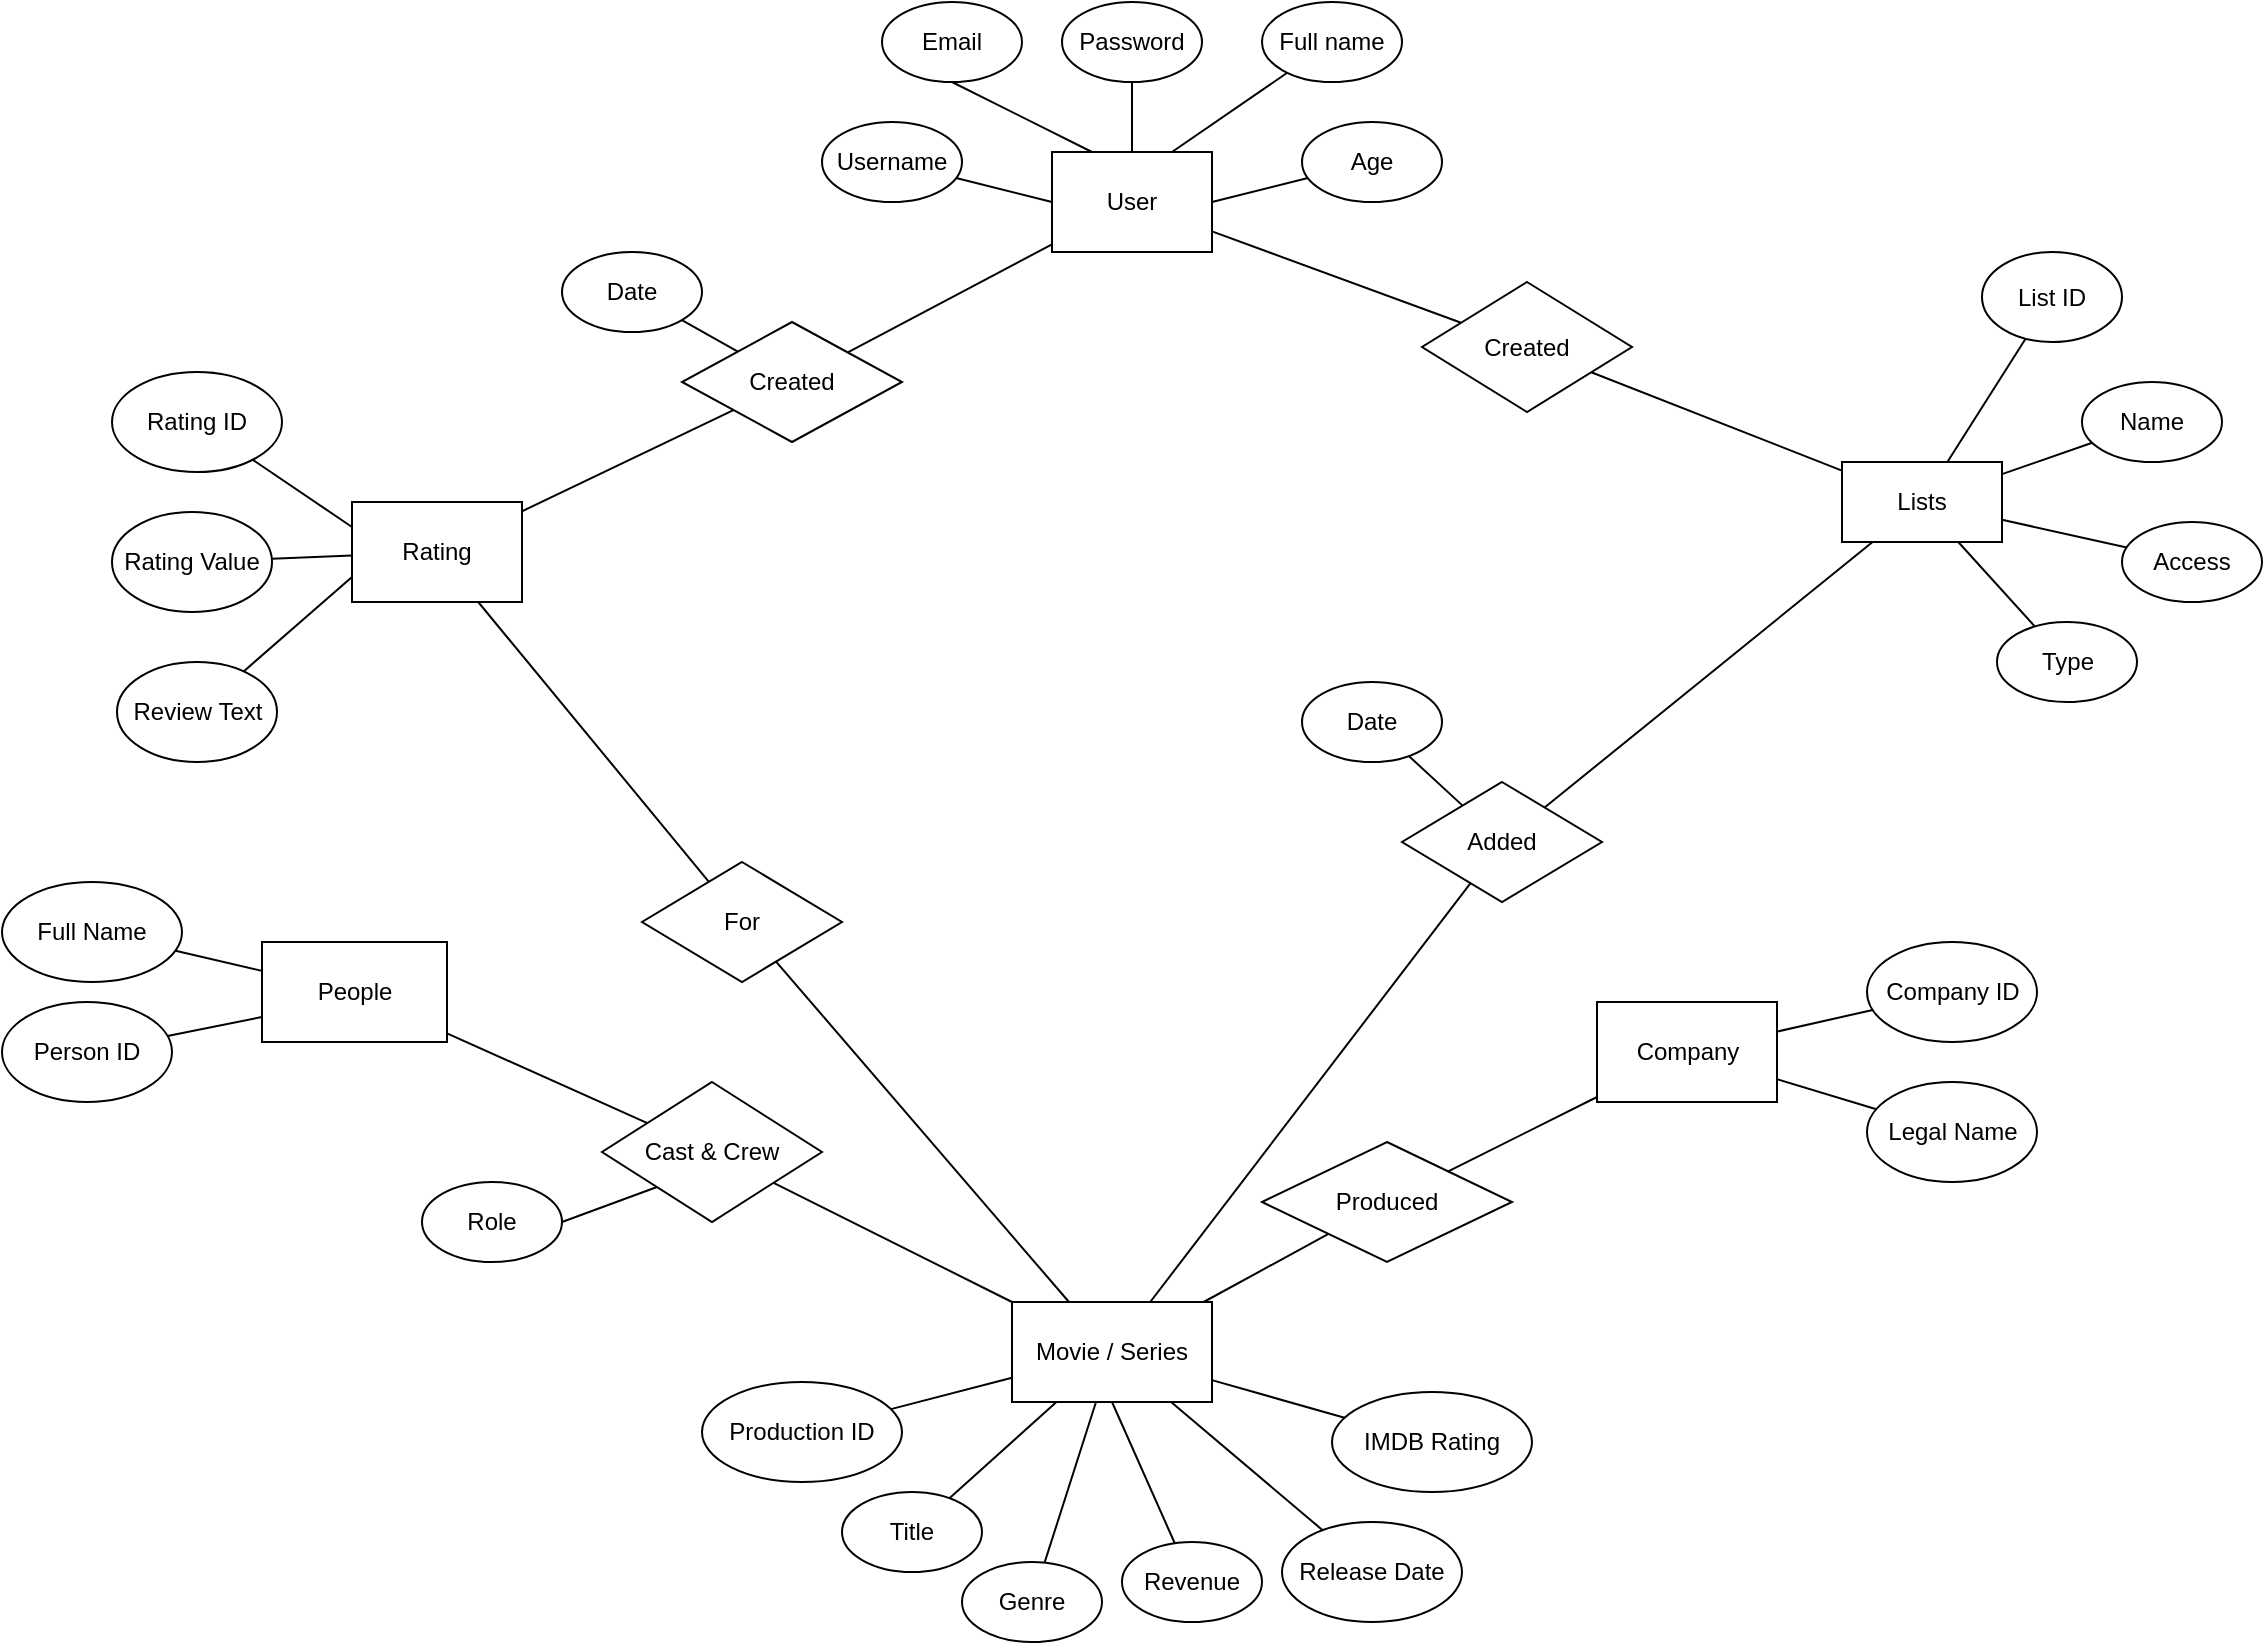 <mxfile version="26.0.5">
  <diagram name="Page-1" id="0yqOh3QDmOI4dV_MGvom">
    <mxGraphModel dx="1050" dy="569" grid="1" gridSize="10" guides="1" tooltips="1" connect="1" arrows="1" fold="1" page="1" pageScale="1" pageWidth="2339" pageHeight="3300" math="0" shadow="0">
      <root>
        <mxCell id="0" />
        <mxCell id="1" parent="0" />
        <mxCell id="63aWeEVfc-CjFOBOgRox-1" value="User" style="rounded=0;whiteSpace=wrap;html=1;" parent="1" vertex="1">
          <mxGeometry x="925" y="125" width="80" height="50" as="geometry" />
        </mxCell>
        <mxCell id="63aWeEVfc-CjFOBOgRox-2" value="Email" style="ellipse;whiteSpace=wrap;html=1;" parent="1" vertex="1">
          <mxGeometry x="840" y="50" width="70" height="40" as="geometry" />
        </mxCell>
        <mxCell id="63aWeEVfc-CjFOBOgRox-3" value="Username" style="ellipse;whiteSpace=wrap;html=1;" parent="1" vertex="1">
          <mxGeometry x="810" y="110" width="70" height="40" as="geometry" />
        </mxCell>
        <mxCell id="63aWeEVfc-CjFOBOgRox-4" value="Password" style="ellipse;whiteSpace=wrap;html=1;" parent="1" vertex="1">
          <mxGeometry x="930" y="50" width="70" height="40" as="geometry" />
        </mxCell>
        <mxCell id="63aWeEVfc-CjFOBOgRox-5" value="Age" style="ellipse;whiteSpace=wrap;html=1;" parent="1" vertex="1">
          <mxGeometry x="1050" y="110" width="70" height="40" as="geometry" />
        </mxCell>
        <mxCell id="63aWeEVfc-CjFOBOgRox-6" value="Full name" style="ellipse;whiteSpace=wrap;html=1;" parent="1" vertex="1">
          <mxGeometry x="1030" y="50" width="70" height="40" as="geometry" />
        </mxCell>
        <mxCell id="63aWeEVfc-CjFOBOgRox-8" style="edgeStyle=none;curved=1;rounded=0;orthogonalLoop=1;jettySize=auto;html=1;exitX=0;exitY=0.5;exitDx=0;exitDy=0;fontSize=12;startSize=8;endSize=8;" parent="1" source="63aWeEVfc-CjFOBOgRox-2" target="63aWeEVfc-CjFOBOgRox-2" edge="1">
          <mxGeometry relative="1" as="geometry" />
        </mxCell>
        <mxCell id="63aWeEVfc-CjFOBOgRox-14" value="" style="endArrow=none;html=1;rounded=0;fontSize=12;startSize=8;endSize=8;curved=1;entryX=0.5;entryY=0;entryDx=0;entryDy=0;" parent="1" source="63aWeEVfc-CjFOBOgRox-4" target="63aWeEVfc-CjFOBOgRox-1" edge="1">
          <mxGeometry width="50" height="50" relative="1" as="geometry">
            <mxPoint x="100" y="170" as="sourcePoint" />
            <mxPoint x="300" y="300" as="targetPoint" />
          </mxGeometry>
        </mxCell>
        <mxCell id="63aWeEVfc-CjFOBOgRox-15" value="" style="endArrow=none;html=1;rounded=0;fontSize=12;startSize=8;endSize=8;curved=1;entryX=0.5;entryY=1;entryDx=0;entryDy=0;exitX=0.25;exitY=0;exitDx=0;exitDy=0;" parent="1" source="63aWeEVfc-CjFOBOgRox-1" target="63aWeEVfc-CjFOBOgRox-2" edge="1">
          <mxGeometry width="50" height="50" relative="1" as="geometry">
            <mxPoint x="250" y="350" as="sourcePoint" />
            <mxPoint x="300" y="300" as="targetPoint" />
          </mxGeometry>
        </mxCell>
        <mxCell id="63aWeEVfc-CjFOBOgRox-16" style="edgeStyle=none;curved=1;rounded=0;orthogonalLoop=1;jettySize=auto;html=1;exitX=0.5;exitY=1;exitDx=0;exitDy=0;fontSize=12;startSize=8;endSize=8;" parent="1" source="63aWeEVfc-CjFOBOgRox-2" target="63aWeEVfc-CjFOBOgRox-2" edge="1">
          <mxGeometry relative="1" as="geometry" />
        </mxCell>
        <mxCell id="63aWeEVfc-CjFOBOgRox-17" value="" style="endArrow=none;html=1;rounded=0;fontSize=12;startSize=8;endSize=8;curved=1;exitX=0;exitY=0.5;exitDx=0;exitDy=0;" parent="1" source="63aWeEVfc-CjFOBOgRox-1" target="63aWeEVfc-CjFOBOgRox-3" edge="1">
          <mxGeometry width="50" height="50" relative="1" as="geometry">
            <mxPoint x="60" y="230" as="sourcePoint" />
            <mxPoint x="110" y="180" as="targetPoint" />
          </mxGeometry>
        </mxCell>
        <mxCell id="63aWeEVfc-CjFOBOgRox-18" value="" style="endArrow=none;html=1;rounded=0;fontSize=12;startSize=8;endSize=8;curved=1;exitX=1;exitY=0.5;exitDx=0;exitDy=0;" parent="1" source="63aWeEVfc-CjFOBOgRox-1" target="63aWeEVfc-CjFOBOgRox-5" edge="1">
          <mxGeometry width="50" height="50" relative="1" as="geometry">
            <mxPoint x="170" y="250" as="sourcePoint" />
            <mxPoint x="220" y="200" as="targetPoint" />
          </mxGeometry>
        </mxCell>
        <mxCell id="63aWeEVfc-CjFOBOgRox-19" value="" style="endArrow=none;html=1;rounded=0;fontSize=12;startSize=8;endSize=8;curved=1;exitX=0.75;exitY=0;exitDx=0;exitDy=0;" parent="1" source="63aWeEVfc-CjFOBOgRox-1" target="63aWeEVfc-CjFOBOgRox-6" edge="1">
          <mxGeometry width="50" height="50" relative="1" as="geometry">
            <mxPoint x="200" y="210" as="sourcePoint" />
            <mxPoint x="250" y="160" as="targetPoint" />
          </mxGeometry>
        </mxCell>
        <mxCell id="63aWeEVfc-CjFOBOgRox-22" value="Rating" style="rounded=0;whiteSpace=wrap;html=1;" parent="1" vertex="1">
          <mxGeometry x="575" y="300" width="85" height="50" as="geometry" />
        </mxCell>
        <mxCell id="63aWeEVfc-CjFOBOgRox-23" value="Review Text" style="ellipse;whiteSpace=wrap;html=1;" parent="1" vertex="1">
          <mxGeometry x="457.5" y="380" width="80" height="50" as="geometry" />
        </mxCell>
        <mxCell id="63aWeEVfc-CjFOBOgRox-24" value="Rating Value" style="ellipse;whiteSpace=wrap;html=1;" parent="1" vertex="1">
          <mxGeometry x="455" y="305" width="80" height="50" as="geometry" />
        </mxCell>
        <mxCell id="63aWeEVfc-CjFOBOgRox-27" value="" style="endArrow=none;html=1;rounded=0;fontSize=12;startSize=8;endSize=8;curved=1;" parent="1" source="63aWeEVfc-CjFOBOgRox-22" target="63aWeEVfc-CjFOBOgRox-24" edge="1">
          <mxGeometry width="50" height="50" relative="1" as="geometry">
            <mxPoint x="670" y="400" as="sourcePoint" />
            <mxPoint x="720" y="350" as="targetPoint" />
          </mxGeometry>
        </mxCell>
        <mxCell id="63aWeEVfc-CjFOBOgRox-28" value="" style="endArrow=none;html=1;rounded=0;fontSize=12;startSize=8;endSize=8;curved=1;entryX=0;entryY=0.75;entryDx=0;entryDy=0;" parent="1" source="63aWeEVfc-CjFOBOgRox-23" target="63aWeEVfc-CjFOBOgRox-22" edge="1">
          <mxGeometry width="50" height="50" relative="1" as="geometry">
            <mxPoint x="530" y="400" as="sourcePoint" />
            <mxPoint x="580" y="350" as="targetPoint" />
          </mxGeometry>
        </mxCell>
        <mxCell id="63aWeEVfc-CjFOBOgRox-30" value="Movie / Series" style="rounded=0;whiteSpace=wrap;html=1;" parent="1" vertex="1">
          <mxGeometry x="905" y="700" width="100" height="50" as="geometry" />
        </mxCell>
        <mxCell id="63aWeEVfc-CjFOBOgRox-31" value="Title" style="ellipse;whiteSpace=wrap;html=1;" parent="1" vertex="1">
          <mxGeometry x="820" y="795" width="70" height="40" as="geometry" />
        </mxCell>
        <mxCell id="63aWeEVfc-CjFOBOgRox-32" value="Genre" style="ellipse;whiteSpace=wrap;html=1;" parent="1" vertex="1">
          <mxGeometry x="880" y="830" width="70" height="40" as="geometry" />
        </mxCell>
        <mxCell id="63aWeEVfc-CjFOBOgRox-33" value="IMDB Rating" style="ellipse;whiteSpace=wrap;html=1;" parent="1" vertex="1">
          <mxGeometry x="1065" y="745" width="100" height="50" as="geometry" />
        </mxCell>
        <mxCell id="63aWeEVfc-CjFOBOgRox-34" value="Revenue" style="ellipse;whiteSpace=wrap;html=1;" parent="1" vertex="1">
          <mxGeometry x="960" y="820" width="70" height="40" as="geometry" />
        </mxCell>
        <mxCell id="63aWeEVfc-CjFOBOgRox-35" value="Release Date" style="ellipse;whiteSpace=wrap;html=1;" parent="1" vertex="1">
          <mxGeometry x="1040" y="810" width="90" height="50" as="geometry" />
        </mxCell>
        <mxCell id="63aWeEVfc-CjFOBOgRox-37" value="" style="endArrow=none;html=1;rounded=0;fontSize=12;startSize=8;endSize=8;curved=1;" parent="1" source="63aWeEVfc-CjFOBOgRox-31" target="63aWeEVfc-CjFOBOgRox-30" edge="1">
          <mxGeometry width="50" height="50" relative="1" as="geometry">
            <mxPoint x="865" y="760" as="sourcePoint" />
            <mxPoint x="915" y="710" as="targetPoint" />
          </mxGeometry>
        </mxCell>
        <mxCell id="63aWeEVfc-CjFOBOgRox-38" value="" style="endArrow=none;html=1;rounded=0;fontSize=12;startSize=8;endSize=8;curved=1;" parent="1" source="63aWeEVfc-CjFOBOgRox-32" target="63aWeEVfc-CjFOBOgRox-30" edge="1">
          <mxGeometry width="50" height="50" relative="1" as="geometry">
            <mxPoint x="650" y="640" as="sourcePoint" />
            <mxPoint x="700" y="590" as="targetPoint" />
          </mxGeometry>
        </mxCell>
        <mxCell id="63aWeEVfc-CjFOBOgRox-40" value="" style="endArrow=none;html=1;rounded=0;fontSize=12;startSize=8;endSize=8;curved=1;entryX=0.5;entryY=1;entryDx=0;entryDy=0;" parent="1" source="63aWeEVfc-CjFOBOgRox-34" target="63aWeEVfc-CjFOBOgRox-30" edge="1">
          <mxGeometry width="50" height="50" relative="1" as="geometry">
            <mxPoint x="930" y="790" as="sourcePoint" />
            <mxPoint x="980" y="740" as="targetPoint" />
          </mxGeometry>
        </mxCell>
        <mxCell id="63aWeEVfc-CjFOBOgRox-41" value="" style="endArrow=none;html=1;rounded=0;fontSize=12;startSize=8;endSize=8;curved=1;" parent="1" source="63aWeEVfc-CjFOBOgRox-30" target="63aWeEVfc-CjFOBOgRox-35" edge="1">
          <mxGeometry width="50" height="50" relative="1" as="geometry">
            <mxPoint x="650" y="640" as="sourcePoint" />
            <mxPoint x="700" y="590" as="targetPoint" />
          </mxGeometry>
        </mxCell>
        <mxCell id="63aWeEVfc-CjFOBOgRox-42" value="" style="endArrow=none;html=1;rounded=0;fontSize=12;startSize=8;endSize=8;curved=1;" parent="1" source="63aWeEVfc-CjFOBOgRox-33" target="63aWeEVfc-CjFOBOgRox-30" edge="1">
          <mxGeometry width="50" height="50" relative="1" as="geometry">
            <mxPoint x="650" y="640" as="sourcePoint" />
            <mxPoint x="700" y="590" as="targetPoint" />
          </mxGeometry>
        </mxCell>
        <mxCell id="63aWeEVfc-CjFOBOgRox-43" value="Created" style="rhombus;whiteSpace=wrap;html=1;rotation=0;" parent="1" vertex="1">
          <mxGeometry x="740" y="210" width="110" height="60" as="geometry" />
        </mxCell>
        <mxCell id="63aWeEVfc-CjFOBOgRox-44" value="Date" style="ellipse;whiteSpace=wrap;html=1;rotation=0;" parent="1" vertex="1">
          <mxGeometry x="680" y="175" width="70" height="40" as="geometry" />
        </mxCell>
        <mxCell id="63aWeEVfc-CjFOBOgRox-48" value="" style="endArrow=none;html=1;rounded=0;fontSize=12;startSize=8;endSize=8;curved=1;" parent="1" source="63aWeEVfc-CjFOBOgRox-44" target="63aWeEVfc-CjFOBOgRox-43" edge="1">
          <mxGeometry width="50" height="50" relative="1" as="geometry">
            <mxPoint x="790" y="350" as="sourcePoint" />
            <mxPoint x="840" y="300" as="targetPoint" />
          </mxGeometry>
        </mxCell>
        <mxCell id="63aWeEVfc-CjFOBOgRox-49" value="" style="endArrow=none;html=1;rounded=0;fontSize=12;startSize=8;endSize=8;curved=1;" parent="1" source="63aWeEVfc-CjFOBOgRox-43" target="63aWeEVfc-CjFOBOgRox-1" edge="1">
          <mxGeometry width="50" height="50" relative="1" as="geometry">
            <mxPoint x="790" y="350" as="sourcePoint" />
            <mxPoint x="840" y="300" as="targetPoint" />
          </mxGeometry>
        </mxCell>
        <mxCell id="63aWeEVfc-CjFOBOgRox-50" value="" style="endArrow=none;html=1;rounded=0;fontSize=12;startSize=8;endSize=8;curved=1;" parent="1" source="63aWeEVfc-CjFOBOgRox-22" target="63aWeEVfc-CjFOBOgRox-43" edge="1">
          <mxGeometry width="50" height="50" relative="1" as="geometry">
            <mxPoint x="790" y="350" as="sourcePoint" />
            <mxPoint x="840" y="300" as="targetPoint" />
          </mxGeometry>
        </mxCell>
        <mxCell id="63aWeEVfc-CjFOBOgRox-51" value="For" style="rhombus;whiteSpace=wrap;html=1;" parent="1" vertex="1">
          <mxGeometry x="720" y="480" width="100" height="60" as="geometry" />
        </mxCell>
        <mxCell id="63aWeEVfc-CjFOBOgRox-52" value="" style="endArrow=none;html=1;rounded=0;fontSize=12;startSize=8;endSize=8;curved=1;" parent="1" source="63aWeEVfc-CjFOBOgRox-22" target="63aWeEVfc-CjFOBOgRox-51" edge="1">
          <mxGeometry width="50" height="50" relative="1" as="geometry">
            <mxPoint x="790" y="350" as="sourcePoint" />
            <mxPoint x="840" y="300" as="targetPoint" />
          </mxGeometry>
        </mxCell>
        <mxCell id="63aWeEVfc-CjFOBOgRox-53" value="" style="endArrow=none;html=1;rounded=0;fontSize=12;startSize=8;endSize=8;curved=1;" parent="1" source="63aWeEVfc-CjFOBOgRox-51" target="63aWeEVfc-CjFOBOgRox-30" edge="1">
          <mxGeometry width="50" height="50" relative="1" as="geometry">
            <mxPoint x="790" y="350" as="sourcePoint" />
            <mxPoint x="840" y="300" as="targetPoint" />
          </mxGeometry>
        </mxCell>
        <mxCell id="63aWeEVfc-CjFOBOgRox-54" value="Access" style="ellipse;whiteSpace=wrap;html=1;" parent="1" vertex="1">
          <mxGeometry x="1460" y="310" width="70" height="40" as="geometry" />
        </mxCell>
        <mxCell id="63aWeEVfc-CjFOBOgRox-55" value="Lists" style="rounded=0;whiteSpace=wrap;html=1;" parent="1" vertex="1">
          <mxGeometry x="1320" y="280" width="80" height="40" as="geometry" />
        </mxCell>
        <mxCell id="63aWeEVfc-CjFOBOgRox-56" value="Type" style="ellipse;whiteSpace=wrap;html=1;" parent="1" vertex="1">
          <mxGeometry x="1397.5" y="360" width="70" height="40" as="geometry" />
        </mxCell>
        <mxCell id="63aWeEVfc-CjFOBOgRox-57" value="Name" style="ellipse;whiteSpace=wrap;html=1;" parent="1" vertex="1">
          <mxGeometry x="1440" y="240" width="70" height="40" as="geometry" />
        </mxCell>
        <mxCell id="63aWeEVfc-CjFOBOgRox-58" value="" style="endArrow=none;html=1;rounded=0;fontSize=12;startSize=8;endSize=8;curved=1;" parent="1" source="63aWeEVfc-CjFOBOgRox-55" target="63aWeEVfc-CjFOBOgRox-57" edge="1">
          <mxGeometry width="50" height="50" relative="1" as="geometry">
            <mxPoint x="985" y="330" as="sourcePoint" />
            <mxPoint x="1035" y="280" as="targetPoint" />
          </mxGeometry>
        </mxCell>
        <mxCell id="63aWeEVfc-CjFOBOgRox-59" value="" style="endArrow=none;html=1;rounded=0;fontSize=12;startSize=8;endSize=8;curved=1;" parent="1" source="63aWeEVfc-CjFOBOgRox-55" target="63aWeEVfc-CjFOBOgRox-54" edge="1">
          <mxGeometry width="50" height="50" relative="1" as="geometry">
            <mxPoint x="1345" y="310" as="sourcePoint" />
            <mxPoint x="1035" y="280" as="targetPoint" />
          </mxGeometry>
        </mxCell>
        <mxCell id="63aWeEVfc-CjFOBOgRox-62" value="" style="endArrow=none;html=1;rounded=0;fontSize=12;startSize=8;endSize=8;curved=1;" parent="1" source="63aWeEVfc-CjFOBOgRox-55" target="63aWeEVfc-CjFOBOgRox-56" edge="1">
          <mxGeometry width="50" height="50" relative="1" as="geometry">
            <mxPoint x="985" y="330" as="sourcePoint" />
            <mxPoint x="1035" y="280" as="targetPoint" />
          </mxGeometry>
        </mxCell>
        <mxCell id="63aWeEVfc-CjFOBOgRox-63" value="Created" style="rhombus;whiteSpace=wrap;html=1;" parent="1" vertex="1">
          <mxGeometry x="1110" y="190" width="105" height="65" as="geometry" />
        </mxCell>
        <mxCell id="63aWeEVfc-CjFOBOgRox-64" value="" style="endArrow=none;html=1;rounded=0;fontSize=12;startSize=8;endSize=8;curved=1;" parent="1" source="63aWeEVfc-CjFOBOgRox-1" target="63aWeEVfc-CjFOBOgRox-63" edge="1">
          <mxGeometry width="50" height="50" relative="1" as="geometry">
            <mxPoint x="1020" y="350" as="sourcePoint" />
            <mxPoint x="1070" y="300" as="targetPoint" />
          </mxGeometry>
        </mxCell>
        <mxCell id="63aWeEVfc-CjFOBOgRox-65" value="" style="endArrow=none;html=1;rounded=0;fontSize=12;startSize=8;endSize=8;curved=1;" parent="1" source="63aWeEVfc-CjFOBOgRox-55" target="63aWeEVfc-CjFOBOgRox-63" edge="1">
          <mxGeometry width="50" height="50" relative="1" as="geometry">
            <mxPoint x="1020" y="350" as="sourcePoint" />
            <mxPoint x="1070" y="300" as="targetPoint" />
          </mxGeometry>
        </mxCell>
        <mxCell id="63aWeEVfc-CjFOBOgRox-66" value="Added" style="rhombus;whiteSpace=wrap;html=1;" parent="1" vertex="1">
          <mxGeometry x="1100" y="440" width="100" height="60" as="geometry" />
        </mxCell>
        <mxCell id="63aWeEVfc-CjFOBOgRox-74" value="" style="endArrow=none;html=1;rounded=0;fontSize=12;startSize=8;endSize=8;curved=1;" parent="1" source="63aWeEVfc-CjFOBOgRox-66" target="63aWeEVfc-CjFOBOgRox-55" edge="1">
          <mxGeometry width="50" height="50" relative="1" as="geometry">
            <mxPoint x="1230" y="430" as="sourcePoint" />
            <mxPoint x="1270" y="370" as="targetPoint" />
          </mxGeometry>
        </mxCell>
        <mxCell id="63aWeEVfc-CjFOBOgRox-76" value="" style="endArrow=none;html=1;rounded=0;fontSize=12;startSize=8;endSize=8;curved=1;" parent="1" source="63aWeEVfc-CjFOBOgRox-30" target="63aWeEVfc-CjFOBOgRox-66" edge="1">
          <mxGeometry width="50" height="50" relative="1" as="geometry">
            <mxPoint x="1040" y="350" as="sourcePoint" />
            <mxPoint x="1090" y="300" as="targetPoint" />
          </mxGeometry>
        </mxCell>
        <mxCell id="63aWeEVfc-CjFOBOgRox-77" value="People" style="rounded=0;whiteSpace=wrap;html=1;" parent="1" vertex="1">
          <mxGeometry x="530" y="520" width="92.5" height="50" as="geometry" />
        </mxCell>
        <mxCell id="63aWeEVfc-CjFOBOgRox-78" value="Full Name" style="ellipse;whiteSpace=wrap;html=1;" parent="1" vertex="1">
          <mxGeometry x="400" y="490" width="90" height="50" as="geometry" />
        </mxCell>
        <mxCell id="63aWeEVfc-CjFOBOgRox-80" value="" style="endArrow=none;html=1;rounded=0;fontSize=12;startSize=8;endSize=8;curved=1;" parent="1" source="63aWeEVfc-CjFOBOgRox-78" target="63aWeEVfc-CjFOBOgRox-77" edge="1">
          <mxGeometry width="50" height="50" relative="1" as="geometry">
            <mxPoint x="647.5" y="710" as="sourcePoint" />
            <mxPoint x="697.5" y="660" as="targetPoint" />
          </mxGeometry>
        </mxCell>
        <mxCell id="63aWeEVfc-CjFOBOgRox-82" value="Cast &amp;amp; Crew" style="rhombus;whiteSpace=wrap;html=1;" parent="1" vertex="1">
          <mxGeometry x="700" y="590" width="110" height="70" as="geometry" />
        </mxCell>
        <mxCell id="63aWeEVfc-CjFOBOgRox-83" value="" style="endArrow=none;html=1;rounded=0;fontSize=12;startSize=8;endSize=8;curved=1;" parent="1" source="63aWeEVfc-CjFOBOgRox-82" target="63aWeEVfc-CjFOBOgRox-77" edge="1">
          <mxGeometry width="50" height="50" relative="1" as="geometry">
            <mxPoint x="710" y="650" as="sourcePoint" />
            <mxPoint x="760" y="600" as="targetPoint" />
          </mxGeometry>
        </mxCell>
        <mxCell id="63aWeEVfc-CjFOBOgRox-84" value="" style="endArrow=none;html=1;rounded=0;fontSize=12;startSize=8;endSize=8;curved=1;" parent="1" source="63aWeEVfc-CjFOBOgRox-82" target="63aWeEVfc-CjFOBOgRox-30" edge="1">
          <mxGeometry width="50" height="50" relative="1" as="geometry">
            <mxPoint x="710" y="650" as="sourcePoint" />
            <mxPoint x="760" y="600" as="targetPoint" />
          </mxGeometry>
        </mxCell>
        <mxCell id="63aWeEVfc-CjFOBOgRox-85" value="Date" style="ellipse;whiteSpace=wrap;html=1;" parent="1" vertex="1">
          <mxGeometry x="1050" y="390" width="70" height="40" as="geometry" />
        </mxCell>
        <mxCell id="63aWeEVfc-CjFOBOgRox-86" value="" style="endArrow=none;html=1;rounded=0;fontSize=12;startSize=8;endSize=8;curved=1;" parent="1" source="63aWeEVfc-CjFOBOgRox-66" target="63aWeEVfc-CjFOBOgRox-85" edge="1">
          <mxGeometry width="50" height="50" relative="1" as="geometry">
            <mxPoint x="1270" y="420" as="sourcePoint" />
            <mxPoint x="1320" y="370" as="targetPoint" />
          </mxGeometry>
        </mxCell>
        <mxCell id="63aWeEVfc-CjFOBOgRox-87" value="Legal Name" style="ellipse;whiteSpace=wrap;html=1;" parent="1" vertex="1">
          <mxGeometry x="1332.5" y="590" width="85" height="50" as="geometry" />
        </mxCell>
        <mxCell id="63aWeEVfc-CjFOBOgRox-88" value="Company" style="rounded=0;whiteSpace=wrap;html=1;" parent="1" vertex="1">
          <mxGeometry x="1197.5" y="550" width="90" height="50" as="geometry" />
        </mxCell>
        <mxCell id="63aWeEVfc-CjFOBOgRox-89" value="" style="endArrow=none;html=1;rounded=0;fontSize=12;startSize=8;endSize=8;curved=1;" parent="1" source="63aWeEVfc-CjFOBOgRox-88" target="63aWeEVfc-CjFOBOgRox-87" edge="1">
          <mxGeometry width="50" height="50" relative="1" as="geometry">
            <mxPoint x="997.5" y="610" as="sourcePoint" />
            <mxPoint x="1047.5" y="560" as="targetPoint" />
          </mxGeometry>
        </mxCell>
        <mxCell id="63aWeEVfc-CjFOBOgRox-90" value="Produced" style="rhombus;whiteSpace=wrap;html=1;" parent="1" vertex="1">
          <mxGeometry x="1030" y="620" width="125" height="60" as="geometry" />
        </mxCell>
        <mxCell id="63aWeEVfc-CjFOBOgRox-91" value="" style="endArrow=none;html=1;rounded=0;fontSize=12;startSize=8;endSize=8;curved=1;" parent="1" source="63aWeEVfc-CjFOBOgRox-90" target="63aWeEVfc-CjFOBOgRox-88" edge="1">
          <mxGeometry width="50" height="50" relative="1" as="geometry">
            <mxPoint x="977.5" y="660" as="sourcePoint" />
            <mxPoint x="1027.5" y="610" as="targetPoint" />
          </mxGeometry>
        </mxCell>
        <mxCell id="63aWeEVfc-CjFOBOgRox-92" value="" style="endArrow=none;html=1;rounded=0;fontSize=12;startSize=8;endSize=8;curved=1;" parent="1" source="63aWeEVfc-CjFOBOgRox-30" target="63aWeEVfc-CjFOBOgRox-90" edge="1">
          <mxGeometry width="50" height="50" relative="1" as="geometry">
            <mxPoint x="1000" y="650" as="sourcePoint" />
            <mxPoint x="1050" y="600" as="targetPoint" />
          </mxGeometry>
        </mxCell>
        <mxCell id="KM2HHTngwoSZDKGv2CwD-1" value="Role" style="ellipse;whiteSpace=wrap;html=1;" parent="1" vertex="1">
          <mxGeometry x="610" y="640" width="70" height="40" as="geometry" />
        </mxCell>
        <mxCell id="KM2HHTngwoSZDKGv2CwD-2" value="" style="endArrow=none;html=1;rounded=0;entryX=0;entryY=1;entryDx=0;entryDy=0;exitX=1;exitY=0.5;exitDx=0;exitDy=0;" parent="1" source="KM2HHTngwoSZDKGv2CwD-1" target="63aWeEVfc-CjFOBOgRox-82" edge="1">
          <mxGeometry width="50" height="50" relative="1" as="geometry">
            <mxPoint x="850" y="610" as="sourcePoint" />
            <mxPoint x="900" y="560" as="targetPoint" />
          </mxGeometry>
        </mxCell>
        <mxCell id="Gvt7-_XAQMgeVfR5OGdd-1" value="Person ID" style="ellipse;whiteSpace=wrap;html=1;" vertex="1" parent="1">
          <mxGeometry x="400" y="550" width="85" height="50" as="geometry" />
        </mxCell>
        <mxCell id="Gvt7-_XAQMgeVfR5OGdd-2" value="" style="endArrow=none;html=1;rounded=0;entryX=0;entryY=0.75;entryDx=0;entryDy=0;" edge="1" parent="1" source="Gvt7-_XAQMgeVfR5OGdd-1" target="63aWeEVfc-CjFOBOgRox-77">
          <mxGeometry width="50" height="50" relative="1" as="geometry">
            <mxPoint x="420" y="650" as="sourcePoint" />
            <mxPoint x="510" y="560" as="targetPoint" />
          </mxGeometry>
        </mxCell>
        <mxCell id="Gvt7-_XAQMgeVfR5OGdd-3" value="List ID" style="ellipse;whiteSpace=wrap;html=1;" vertex="1" parent="1">
          <mxGeometry x="1390" y="175" width="70" height="45" as="geometry" />
        </mxCell>
        <mxCell id="Gvt7-_XAQMgeVfR5OGdd-4" value="" style="endArrow=none;html=1;rounded=0;" edge="1" parent="1" source="63aWeEVfc-CjFOBOgRox-55" target="Gvt7-_XAQMgeVfR5OGdd-3">
          <mxGeometry width="50" height="50" relative="1" as="geometry">
            <mxPoint x="1430" y="350" as="sourcePoint" />
            <mxPoint x="1480" y="300" as="targetPoint" />
          </mxGeometry>
        </mxCell>
        <mxCell id="Gvt7-_XAQMgeVfR5OGdd-5" value="Rating ID" style="ellipse;whiteSpace=wrap;html=1;" vertex="1" parent="1">
          <mxGeometry x="455" y="235" width="85" height="50" as="geometry" />
        </mxCell>
        <mxCell id="Gvt7-_XAQMgeVfR5OGdd-6" value="" style="endArrow=none;html=1;rounded=0;exitX=0;exitY=0.25;exitDx=0;exitDy=0;" edge="1" parent="1" source="63aWeEVfc-CjFOBOgRox-22" target="Gvt7-_XAQMgeVfR5OGdd-5">
          <mxGeometry width="50" height="50" relative="1" as="geometry">
            <mxPoint x="570" y="300" as="sourcePoint" />
            <mxPoint x="910" y="300" as="targetPoint" />
          </mxGeometry>
        </mxCell>
        <mxCell id="Gvt7-_XAQMgeVfR5OGdd-8" value="Production ID" style="ellipse;whiteSpace=wrap;html=1;" vertex="1" parent="1">
          <mxGeometry x="750" y="740" width="100" height="50" as="geometry" />
        </mxCell>
        <mxCell id="Gvt7-_XAQMgeVfR5OGdd-9" value="" style="endArrow=none;html=1;rounded=0;" edge="1" parent="1" source="Gvt7-_XAQMgeVfR5OGdd-8" target="63aWeEVfc-CjFOBOgRox-30">
          <mxGeometry width="50" height="50" relative="1" as="geometry">
            <mxPoint x="930" y="650" as="sourcePoint" />
            <mxPoint x="980" y="600" as="targetPoint" />
          </mxGeometry>
        </mxCell>
        <mxCell id="Gvt7-_XAQMgeVfR5OGdd-11" value="Company ID" style="ellipse;whiteSpace=wrap;html=1;" vertex="1" parent="1">
          <mxGeometry x="1332.5" y="520" width="85" height="50" as="geometry" />
        </mxCell>
        <mxCell id="Gvt7-_XAQMgeVfR5OGdd-12" value="" style="endArrow=none;html=1;rounded=0;" edge="1" parent="1" source="63aWeEVfc-CjFOBOgRox-88" target="Gvt7-_XAQMgeVfR5OGdd-11">
          <mxGeometry width="50" height="50" relative="1" as="geometry">
            <mxPoint x="1247.5" y="590" as="sourcePoint" />
            <mxPoint x="1127.5" y="610" as="targetPoint" />
          </mxGeometry>
        </mxCell>
      </root>
    </mxGraphModel>
  </diagram>
</mxfile>
